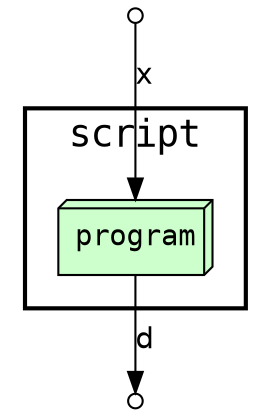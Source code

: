 digraph Workflow {
rankdir=TB
graph[fontname=Courier]
edge[fontname=Helvetica]
node[fontname=Courier]
node[shape=circle style="filled" fillcolor="#FFFFFF" peripheries=1 label="" width=0.1]
node1
node2
subgraph cluster0 {
label="script"
penwidth=2
fontsize=18
subgraph cluster1 {
label=""
color="white"
node[shape=box3d style="filled" fillcolor="#CCFFCC" peripheries=1 label="" width=0.1]
node3 [label="program"]
node[shape=box style="filled" fillcolor="#CCFFCC" peripheries=2 label="" width=0.1]
}}
node3 -> node2 [label="d"]
node1 -> node3 [label="x"]
}
